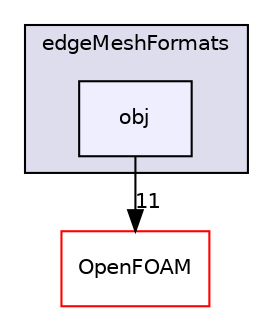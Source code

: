 digraph "src/edgeMesh/edgeMeshFormats/obj" {
  bgcolor=transparent;
  compound=true
  node [ fontsize="10", fontname="Helvetica"];
  edge [ labelfontsize="10", labelfontname="Helvetica"];
  subgraph clusterdir_0b3f7f46c9dc13de0ea8114aee8c4107 {
    graph [ bgcolor="#ddddee", pencolor="black", label="edgeMeshFormats" fontname="Helvetica", fontsize="10", URL="dir_0b3f7f46c9dc13de0ea8114aee8c4107.html"]
  dir_b3cbc984af584d7daf03bb64f7354041 [shape=box, label="obj", style="filled", fillcolor="#eeeeff", pencolor="black", URL="dir_b3cbc984af584d7daf03bb64f7354041.html"];
  }
  dir_c5473ff19b20e6ec4dfe5c310b3778a8 [shape=box label="OpenFOAM" color="red" URL="dir_c5473ff19b20e6ec4dfe5c310b3778a8.html"];
  dir_b3cbc984af584d7daf03bb64f7354041->dir_c5473ff19b20e6ec4dfe5c310b3778a8 [headlabel="11", labeldistance=1.5 headhref="dir_000864_001896.html"];
}
